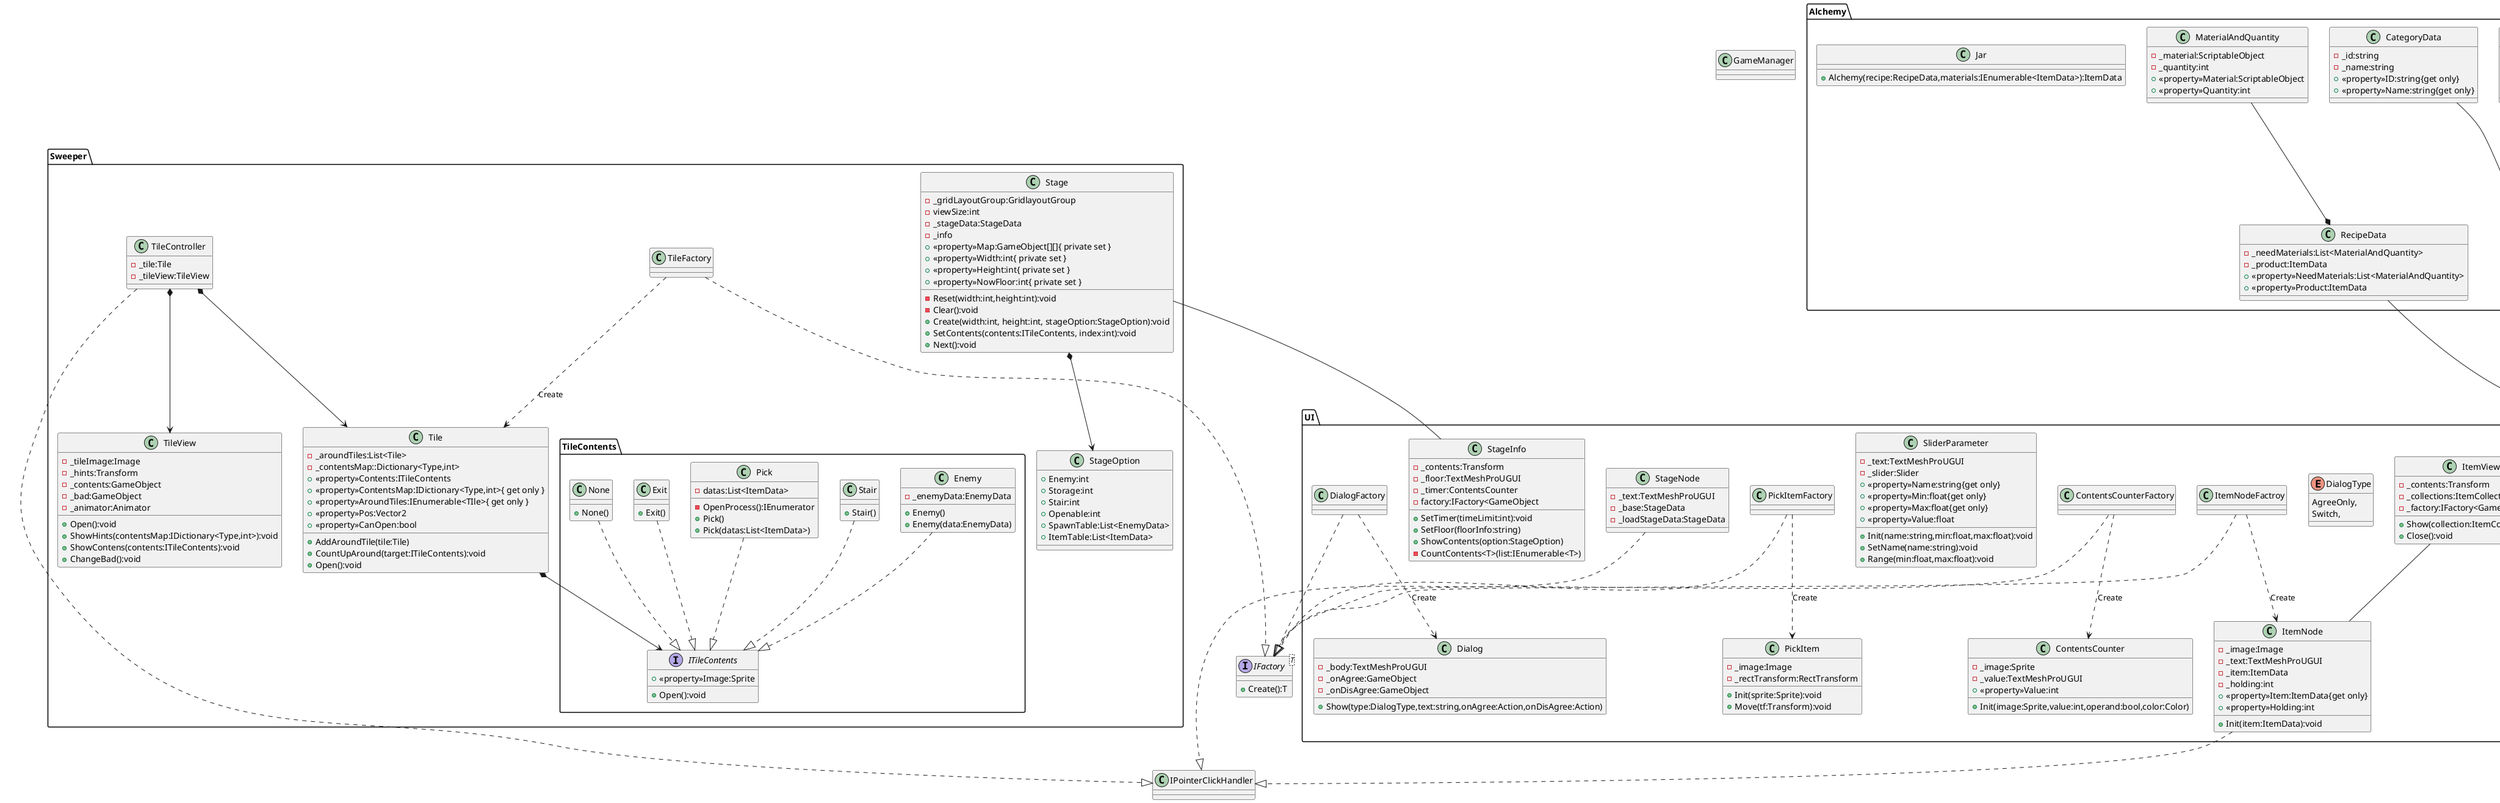 @startuml

package Adv
{
    package Effects
    {
        interface IEffect
        {
            +Activate():void
        }
        class 各種効果
    }
    interface IHaveRariry
    {
        +<<property>>Rarity:int{get only}
    }
    class RandomWithWeight <<static>>
    {
        +<<static>>Lotto<T>(item:IEnumerable<T>):IEnumerable<T>
    }
    class ItemData
    {
        -_image:Sprite
        -_id:string
        -_name:string
        -_info:string
        -_isMaterial:bool
        -_effects:List<IEffect>
        -_categories:List<CategoryData>
        +<<property>>Imgae:Sprite{get only}
        +<<property>>ID:string{get only}
        +<<property>>Name:string{get only}
        +<<property>>Info:string{get only}
        +<<property>>IsMaterial:bool{get only}
        +<<property>>Quality:int
        +<<property>>Effects:IEnumerable<IEffect>{get only}
        +<<property>>Categories:IEnumerable<CategoryData>{get only}
        +<<private>>Characteristics:IEnumerable<CharacteristicsData>
    }
    class EnemyData
    {
        -_image:Sprite
        -_id:string
        -_name:string
        -_attack:int
        -_dropTable:List<ItemData>
        +<<property>>Image:Sprite{get only}
        +<<property>>ID:string{get only}
        +<<property>>Name:string{get only}
        +<<property>>Attack:int{get only}
        +<<property>>DropTable:IEnumerable<ItemData>{get only}
    }
    class StageData
    {
        -_name:string
        -_floor:int
        -_spawnRate:float
        -_spawnTable:List<EnemyData>
        -_itemTable:List<ItemData>
        +<<property>>Name:string{get only}
        +<<property>>Floor:int{get only}
        +<<property>>SpawnRate:float{get only}
        +<<property>>SpawnTable:IEnumerable<EnemyData>{get only}
        +<<property>>ItemTable:IEnumerable<ItemData>{get only}
        +Copy(data:StageData):void
        +LottoSpawnTable(count:int):IEnumerable<EnemyData>
        +LottoItemTable(count:int):IEnumerable<ItemData>
    }
    class Player
    {
        -_hp:SliderParameter
        -_mp:SliderParameter
        -_basket:ItemCollection
        -_container:ItemCollection
        +<<property>>HP:int
        +<<property>>MP:int
        +Damage(quantity:int):void
        +GetItem(item:ItemData):void
        +UseItem(item:ItemData):void
        +SeeBasket():void
        +SwapToContainer():void
        -Death():void
    }
    class ItemCollection
    {
        +<<property>>Contents:List<ItemData>
    }
}

package Alchemy
{
    class CategoryData
    {
        -_id:string
        -_name:string
        +<<property>>ID:string{get only}
        +<<property>>Name:string{get only}
    }
    class CharacteristicsData
    {
        -_id:string
        -_name:string
        +<<property>>ID:string{get only}
        +<<property>>Name:string{get only}
    }
    class RecipeData
    {
        -_needMaterials:List<MaterialAndQuantity>
        -_product:ItemData
        +<<property>>NeedMaterials:List<MaterialAndQuantity>
        +<<property>>Product:ItemData
    }
    class MaterialAndQuantity
    {
        -_material:ScriptableObject
        -_quantity:int
        +<<property>>Material:ScriptableObject
        +<<property>>Quantity:int
    }
    class Jar
    {
        +Alchemy(recipe:RecipeData,materials:IEnumerable<ItemData>):ItemData
    }
}

package Sweeper
{
    package TileContents
    {
        interface ITileContents
        {
            +<<property>>Image:Sprite
            +Open():void
        }
        class None
        {
            +None()
        }
        class Enemy
        {
            -_enemyData:EnemyData
            +Enemy()
            +Enemy(data:EnemyData)
        }
        class Stair
        {
            +Stair()
        }
        class Pick
        {
            -datas:List<ItemData>
            -OpenProcess():IEnumerator
            +Pick()
            +Pick(datas:List<ItemData>)
        }
        class Exit
        {
            +Exit()
        }
    }
    class Tile
    {
        -_aroundTiles:List<Tile>
        -_contentsMap::Dictionary<Type,int>
        +<<property>>Contents:ITileContents
        +<<property>>ContentsMap:IDictionary<Type,int>{ get only }
        +<<property>>AroundTiles:IEnumerable<TIle>{ get only }
        +<<property>>Pos:Vector2
        +<<property>>CanOpen:bool
        +AddAroundTile(tile:Tile)
        +CountUpAround(target:ITileContents):void
        +Open():void
    }
    class TileView
    {
        -_tileImage:Image
        -_hints:Transform
        -_contents:GameObject
        -_bad:GameObject
        -_animator:Animator
        +Open():void
        +ShowHints(contentsMap:IDictionary<Type,int>):void
        +ShowContens(contents:ITileContents):void
        +ChangeBad():void
    }
    class TileController
    {
        -_tile:Tile
        -_tileView:TileView
    }
    class TileFactory
    class Stage
    {
        -_gridLayoutGroup:GridlayoutGroup
        -viewSize:int
        -_stageData:StageData
        -_info
        +<<property>>Map:GameObject[][]{ private set }
        +<<property>>Width:int{ private set }
        +<<property>>Height:int{ private set }
        +<<property>>NowFloor:int{ private set }
        -Reset(width:int,height:int):void
        -Clear():void
        +Create(width:int, height:int, stageOption:StageOption):void
        +SetContents(contents:ITileContents, index:int):void
        +Next():void
    }
    class StageOption
    {
        +Enemy:int
        +Storage:int
        +Stair:int
        +Openable:int
        +SpawnTable:List<EnemyData>
        +ItemTable:List<ItemData>
    }
}

package UI
{
    class ContentsCounter
    {
        -_image:Sprite
        -_value:TextMeshProUGUI
        +<<property>>Value:int
        +Init(image:Sprite,value:int,operand:bool,color:Color)
    }
    class ContentsCounterFactory
    class Dialog
    {
        -_body:TextMeshProUGUI
        -_onAgree:GameObject
        -_onDisAgree:GameObject
        +Show(type:DialogType,text:string,onAgree:Action,onDisAgree:Action)
    }
    enum DialogType
    {
        AgreeOnly,
        Switch,
    }
    class DialogFactory
    class StageInfo
    {
        -_contents:Transform
        -_floor:TextMeshProUGUI
        -_timer:ContentsCounter
        -factory:IFactory<GameObject
        +SetTimer(timeLimit:int):void
        +SetFloor(floorInfo:string)
        +ShowContents(option:StageOption)
        -CountContents<T>(list:IEnumerable<T>)
    }
    class SliderParameter
    {
        -_text:TextMeshProUGUI
        -_slider:Slider
        +<<property>>Name:string{get only}
        +<<property>>Min:float{get only}
        +<<property>>Max:float{get only}
        +<<property>>Value:float
        +Init(name:string,min:float,max:float):void
        +SetName(name:string):void
        +Range(min:float,max:float):void
    }
    class StageNode
    {
        -_text:TextMeshProUGUI
        -_base:StageData
        -_loadStageData:StageData
    }
    class ItemNode
    {
        -_image:Image
        -_text:TextMeshProUGUI
        -_item:ItemData
        -_holding:int
        +<<property>>Item:ItemData{get only}
        +<<property>>Holding:int
        +Init(item:ItemData):void
    }
    class ItemNodeFactroy
    class ItemViewer
    {
        -_contents:Transform
        -_collections:ItemCollection
        -_factory:IFactory<GameObject>
        +Show(collection:ItemCollection):void
        +Close():void
    }
    class PickItemFactory
    class PickItem
    {
        -_image:Image
        -_rectTransform:RectTransform
        +Init(sprite:Sprite):void
        +Move(tf:Transform):void
    }
}

class GameManager
interface IFactory<T>
{
    +Create():T
}


Enemy ..|> ITileContents
None ..|> ITileContents
Stair ..|> ITileContents
Pick ..|> ITileContents
Exit ..|> ITileContents

TileFactory ..|> IFactory
DialogFactory ..|> IFactory
ContentsCounterFactory ..|> IFactory
ItemNodeFactroy ..|> IFactory
PickItemFactory ..|> IFactory

TileFactory ..> Tile : Create
DialogFactory ..> Dialog : Create
ContentsCounterFactory ..> ContentsCounter : Create
ItemNodeFactroy ..> ItemNode : Create 
PickItemFactory ..> PickItem : Create

TileController ..|> IPointerClickHandler
StageNode ..|> IPointerClickHandler
ItemNode ..|> IPointerClickHandler

EnemyData ..|> IHaveRariry
ItemData ..|> IHaveRariry

IEffect ..|> 各種効果

RecipeData --|> ScriptableObject
CategoryData --|> ScriptableObject
CharacteristicsData --|> ScriptableObject
ItemData --|> ScriptableObject
EnemyData --|> ScriptableObject
StageData --|> ScriptableObject
ItemCollection --|> ScriptableObject

Player -- ItemViewer
ItemViewer -- ItemNode
Stage -- StageInfo

TileController *--> Tile
TileController *--> TileView
Tile *--> ITileContents
Stage *--> StageOption

MaterialAndQuantity --* RecipeData

@enduml